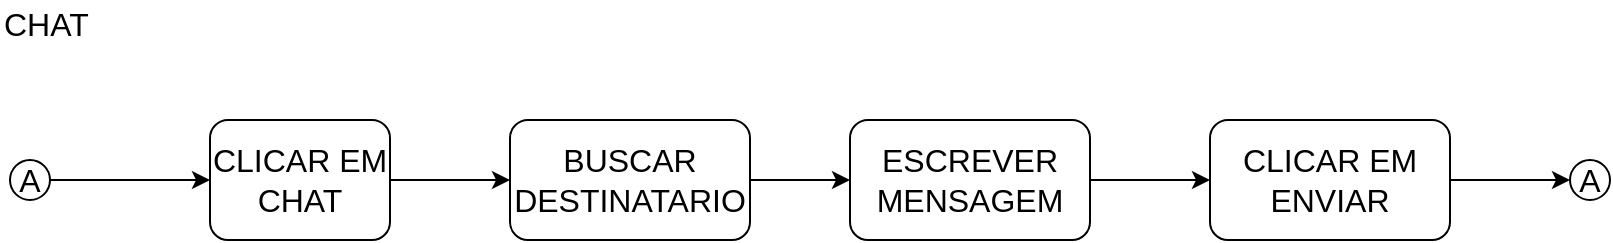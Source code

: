 <mxfile pages="1" version="11.2.4" type="device"><diagram id="tvZtB90jvYOyuBAHQ8zE" name="Page-1"><mxGraphModel dx="1019" dy="467" grid="1" gridSize="10" guides="1" tooltips="1" connect="1" arrows="1" fold="1" page="1" pageScale="1" pageWidth="827" pageHeight="1169" math="0" shadow="0"><root><mxCell id="0"/><mxCell id="1" parent="0"/><mxCell id="KkurrlfpdS4wVbTC5FB9-1" value="CHAT" style="text;html=1;resizable=0;points=[];autosize=1;align=left;verticalAlign=top;spacingTop=-4;fontSize=16;" vertex="1" parent="1"><mxGeometry x="205" y="80" width="50" height="10" as="geometry"/></mxCell><mxCell id="KkurrlfpdS4wVbTC5FB9-4" style="edgeStyle=orthogonalEdgeStyle;rounded=0;orthogonalLoop=1;jettySize=auto;html=1;entryX=0;entryY=0.5;entryDx=0;entryDy=0;fontSize=16;" edge="1" parent="1" source="KkurrlfpdS4wVbTC5FB9-2" target="KkurrlfpdS4wVbTC5FB9-3"><mxGeometry relative="1" as="geometry"/></mxCell><mxCell id="KkurrlfpdS4wVbTC5FB9-2" value="A" style="ellipse;whiteSpace=wrap;html=1;fontSize=16;" vertex="1" parent="1"><mxGeometry x="210" y="160" width="20" height="20" as="geometry"/></mxCell><mxCell id="KkurrlfpdS4wVbTC5FB9-6" style="edgeStyle=orthogonalEdgeStyle;rounded=0;orthogonalLoop=1;jettySize=auto;html=1;exitX=1;exitY=0.5;exitDx=0;exitDy=0;entryX=0;entryY=0.5;entryDx=0;entryDy=0;fontSize=16;" edge="1" parent="1" source="KkurrlfpdS4wVbTC5FB9-3" target="KkurrlfpdS4wVbTC5FB9-5"><mxGeometry relative="1" as="geometry"/></mxCell><mxCell id="KkurrlfpdS4wVbTC5FB9-3" value="CLICAR EM CHAT" style="rounded=1;whiteSpace=wrap;html=1;fontSize=16;" vertex="1" parent="1"><mxGeometry x="310" y="140" width="90" height="60" as="geometry"/></mxCell><mxCell id="KkurrlfpdS4wVbTC5FB9-8" style="edgeStyle=orthogonalEdgeStyle;rounded=0;orthogonalLoop=1;jettySize=auto;html=1;exitX=1;exitY=0.5;exitDx=0;exitDy=0;fontSize=16;" edge="1" parent="1" source="KkurrlfpdS4wVbTC5FB9-5" target="KkurrlfpdS4wVbTC5FB9-7"><mxGeometry relative="1" as="geometry"/></mxCell><mxCell id="KkurrlfpdS4wVbTC5FB9-5" value="BUSCAR DESTINATARIO" style="rounded=1;whiteSpace=wrap;html=1;fontSize=16;" vertex="1" parent="1"><mxGeometry x="460" y="140" width="120" height="60" as="geometry"/></mxCell><mxCell id="KkurrlfpdS4wVbTC5FB9-10" style="edgeStyle=orthogonalEdgeStyle;rounded=0;orthogonalLoop=1;jettySize=auto;html=1;exitX=1;exitY=0.5;exitDx=0;exitDy=0;entryX=0;entryY=0.5;entryDx=0;entryDy=0;fontSize=16;" edge="1" parent="1" source="KkurrlfpdS4wVbTC5FB9-7" target="KkurrlfpdS4wVbTC5FB9-9"><mxGeometry relative="1" as="geometry"/></mxCell><mxCell id="KkurrlfpdS4wVbTC5FB9-7" value="ESCREVER MENSAGEM" style="rounded=1;whiteSpace=wrap;html=1;fontSize=16;" vertex="1" parent="1"><mxGeometry x="630" y="140" width="120" height="60" as="geometry"/></mxCell><mxCell id="KkurrlfpdS4wVbTC5FB9-15" style="edgeStyle=orthogonalEdgeStyle;rounded=0;orthogonalLoop=1;jettySize=auto;html=1;exitX=1;exitY=0.5;exitDx=0;exitDy=0;entryX=0;entryY=0.5;entryDx=0;entryDy=0;fontSize=16;" edge="1" parent="1" source="KkurrlfpdS4wVbTC5FB9-9" target="KkurrlfpdS4wVbTC5FB9-11"><mxGeometry relative="1" as="geometry"/></mxCell><mxCell id="KkurrlfpdS4wVbTC5FB9-9" value="CLICAR EM ENVIAR" style="rounded=1;whiteSpace=wrap;html=1;fontSize=16;" vertex="1" parent="1"><mxGeometry x="810" y="140" width="120" height="60" as="geometry"/></mxCell><mxCell id="KkurrlfpdS4wVbTC5FB9-11" value="A" style="ellipse;whiteSpace=wrap;html=1;fontSize=16;" vertex="1" parent="1"><mxGeometry x="990" y="160" width="20" height="20" as="geometry"/></mxCell></root></mxGraphModel></diagram></mxfile>